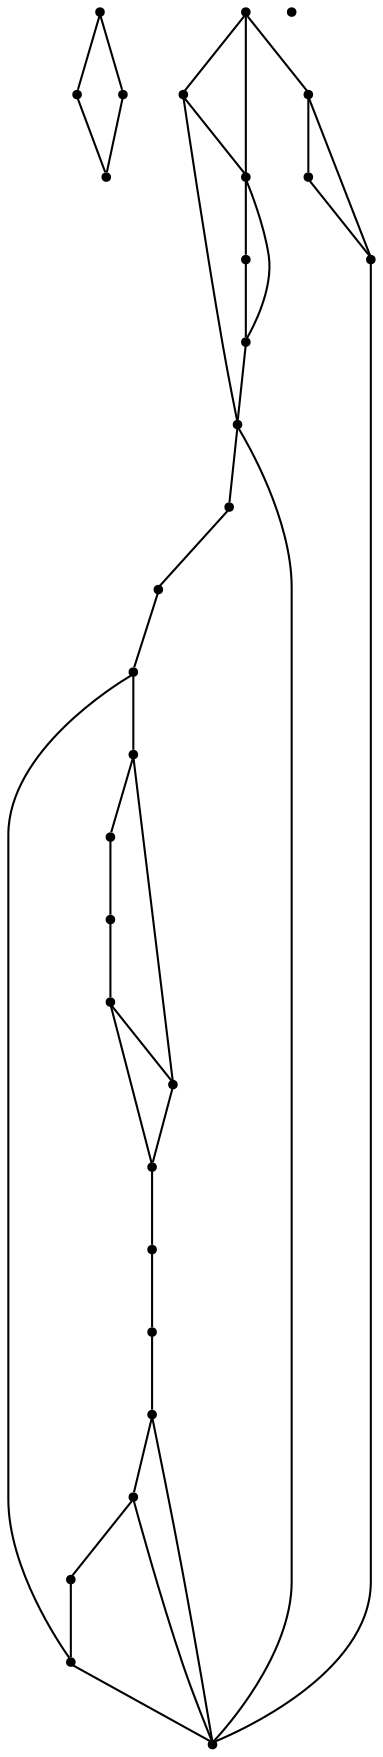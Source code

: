 graph {
  node [shape=point,comment="{\"directed\":false,\"doi\":\"10.1007/978-3-030-68766-3_38\",\"figure\":\"6 (1)\"}"]

  v0 [pos="1250.9659436097495,1116.2961733069178"]
  v1 [pos="1250.9659436097495,724.5719032339084"]
  v2 [pos="1189.2935721139195,982.6639533955757"]
  v3 [pos="1050.930961749292,791.2481203851435"]
  v4 [pos="1170.874042336203,993.8115022799471"]
  v5 [pos="1137.435341622957,942.9204076554023"]
  v6 [pos="1111.7437132204732,1044.7002123680527"]
  v7 [pos="1080.0428521687018,975.108470203282"]
  v8 [pos="1077.325814463097,1025.3161248905203"]
  v9 [pos="1072.38334110911,942.633118705202"]
  v10 [pos="1051.0507941224437,952.8095571762365"]
  v11 [pos="1053.0969422271269,1047.1245387720132"]
  v12 [pos="1042.5963006647924,982.9429759527865"]
  v13 [pos="934.2485998393029,791.2481203851435"]
  v14 [pos="1005.5966485604638,1066.9970587968508"]
  v15 [pos="1000.9261428689705,762.0774184536644"]
  v16 [pos="985.6195204912374,965.4114825256319"]
  v17 [pos="917.5792776703038,966.2738580773392"]
  v18 [pos="982.711765223852,941.1787422401783"]
  v19 [pos="925.9141931084741,1049.619701805129"]
  v20 [pos="878.0190789563247,998.8538748281924"]
  v21 [pos="917.5792776703038,924.6010633887213"]
  v22 [pos="885.9161245502274,908.5113560741912"]
  v23 [pos="861.4831016992381,891.7256184699553"]
  v24 [pos="817.5633446563086,1049.6194474545753"]
  v25 [pos="801.18182366581,924.1637076119447"]
  v26 [pos="784.2247003183102,974.6084170150629"]
  v27 [pos="700.8780894733143,916.2665044509977"]
  v28 [pos="634.2010551509883,724.5719032339082"]
  v29 [pos="634.2010551509883,1116.2961733069178"]

  v0 -- v1 [id="-1",pos="1250.9659436097495,1116.2961733069178 1250.9659436097495,724.5719032339084 1250.9659436097495,724.5719032339084 1250.9659436097495,724.5719032339084"]
  v29 -- v0 [id="-2",pos="634.2010551509883,1116.2961733069178 1250.9659436097495,1116.2961733069178 1250.9659436097495,1116.2961733069178 1250.9659436097495,1116.2961733069178"]
  v29 -- v28 [id="-3",pos="634.2010551509883,1116.2961733069178 634.2010551509883,724.5719032339082 634.2010551509883,724.5719032339082 634.2010551509883,724.5719032339082"]
  v28 -- v1 [id="-4",pos="634.2010551509883,724.5719032339082 1250.9659436097495,724.5719032339084 1250.9659436097495,724.5719032339084 1250.9659436097495,724.5719032339084"]
  v27 -- v26 [id="-5",pos="700.8780894733143,916.2665044509977 784.2247003183102,974.6084170150629 784.2247003183102,974.6084170150629 784.2247003183102,974.6084170150629"]
  v27 -- v24 [id="-6",pos="700.8780894733143,916.2665044509977 817.5633446563086,1049.6194474545753 817.5633446563086,1049.6194474545753 817.5633446563086,1049.6194474545753"]
  v27 -- v25 [id="-7",pos="700.8780894733143,916.2665044509977 801.18182366581,924.1637076119447 801.18182366581,924.1637076119447 801.18182366581,924.1637076119447"]
  v26 -- v21 [id="-9",pos="784.2247003183102,974.6084170150629 917.5792776703038,924.6010633887213 917.5792776703038,924.6010633887213 917.5792776703038,924.6010633887213"]
  v26 -- v24 [id="-10",pos="784.2247003183102,974.6084170150629 817.5633446563086,1049.6194474545753 817.5633446563086,1049.6194474545753 817.5633446563086,1049.6194474545753"]
  v25 -- v23 [id="-11",pos="801.18182366581,924.1637076119447 861.4831016992381,891.7256184699553 861.4831016992381,891.7256184699553 861.4831016992381,891.7256184699553"]
  v25 -- v22 [id="-12",pos="801.18182366581,924.1637076119447 885.9161245502274,908.5113560741912 885.9161245502274,908.5113560741912 885.9161245502274,908.5113560741912"]
  v24 -- v19 [id="-14",pos="817.5633446563086,1049.6194474545753 925.9141931084741,1049.619701805129 925.9141931084741,1049.619701805129 925.9141931084741,1049.619701805129"]
  v24 -- v20 [id="-15",pos="817.5633446563086,1049.6194474545753 878.0190789563247,998.8538748281924 878.0190789563247,998.8538748281924 878.0190789563247,998.8538748281924"]
  v23 -- v13 [id="-17",pos="861.4831016992381,891.7256184699553 934.2485998393029,791.2481203851435 934.2485998393029,791.2481203851435 934.2485998393029,791.2481203851435"]
  v20 -- v21 [id="-18",pos="878.0190789563247,998.8538748281924 917.5792776703038,924.6010633887213 917.5792776703038,924.6010633887213 917.5792776703038,924.6010633887213"]
  v22 -- v23 [id="-19",pos="885.9161245502274,908.5113560741912 861.4831016992381,891.7256184699553 861.4831016992381,891.7256184699553 861.4831016992381,891.7256184699553"]
  v17 -- v14 [id="-21",pos="917.5792776703038,966.2738580773392 1005.5966485604638,1066.9970587968508 1005.5966485604638,1066.9970587968508 1005.5966485604638,1066.9970587968508"]
  v21 -- v18 [id="-22",pos="917.5792776703038,924.6010633887213 982.711765223852,941.1787422401783 982.711765223852,941.1787422401783 982.711765223852,941.1787422401783"]
  v17 -- v12 [id="-23",pos="917.5792776703038,966.2738580773392 1042.5963006647924,982.9429759527865 1042.5963006647924,982.9429759527865 1042.5963006647924,982.9429759527865"]
  v21 -- v13 [id="-24",pos="917.5792776703038,924.6010633887213 934.2485998393029,791.2481203851435 934.2485998393029,791.2481203851435 934.2485998393029,791.2481203851435"]
  v19 -- v20 [id="-26",pos="925.9141931084741,1049.619701805129 878.0190789563247,998.8538748281924 878.0190789563247,998.8538748281924 878.0190789563247,998.8538748281924"]
  v13 -- v3 [id="-28",pos="934.2485998393029,791.2481203851435 1050.930961749292,791.2481203851435 1050.930961749292,791.2481203851435 1050.930961749292,791.2481203851435"]
  v13 -- v9 [id="-29",pos="934.2485998393029,791.2481203851435 1072.38334110911,942.633118705202 1072.38334110911,942.633118705202 1072.38334110911,942.633118705202"]
  v18 -- v16 [id="-31",pos="982.711765223852,941.1787422401783 985.6195204912374,965.4114825256319 985.6195204912374,965.4114825256319 985.6195204912374,965.4114825256319"]
  v16 -- v17 [id="-33",pos="985.6195204912374,965.4114825256319 917.5792776703038,966.2738580773392 917.5792776703038,966.2738580773392 917.5792776703038,966.2738580773392"]
  v14 -- v7 [id="-37",pos="1005.5966485604638,1066.9970587968508 1080.0428521687018,975.108470203282 1080.0428521687018,975.108470203282 1080.0428521687018,975.108470203282"]
  v14 -- v11 [id="-38",pos="1005.5966485604638,1066.9970587968508 1053.0969422271269,1047.1245387720132 1053.0969422271269,1047.1245387720132 1053.0969422271269,1047.1245387720132"]
  v12 -- v13 [id="-40",pos="1042.5963006647924,982.9429759527865 934.2485998393029,791.2481203851435 934.2485998393029,791.2481203851435 934.2485998393029,791.2481203851435"]
  v3 -- v9 [id="-42",pos="1050.930961749292,791.2481203851435 1072.38334110911,942.633118705202 1072.38334110911,942.633118705202 1072.38334110911,942.633118705202"]
  v10 -- v12 [id="-44",pos="1051.0507941224437,952.8095571762365 1042.5963006647924,982.9429759527865 1042.5963006647924,982.9429759527865 1042.5963006647924,982.9429759527865"]
  v11 -- v8 [id="-46",pos="1053.0969422271269,1047.1245387720132 1077.325814463097,1025.3161248905203 1077.325814463097,1025.3161248905203 1077.325814463097,1025.3161248905203"]
  v9 -- v10 [id="-48",pos="1072.38334110911,942.633118705202 1051.0507941224437,952.8095571762365 1051.0507941224437,952.8095571762365 1051.0507941224437,952.8095571762365"]
  v8 -- v6 [id="-50",pos="1077.325814463097,1025.3161248905203 1111.7437132204732,1044.7002123680527 1111.7437132204732,1044.7002123680527 1111.7437132204732,1044.7002123680527"]
  v7 -- v5 [id="-52",pos="1080.0428521687018,975.108470203282 1137.435341622957,942.9204076554023 1137.435341622957,942.9204076554023 1137.435341622957,942.9204076554023"]
  v6 -- v7 [id="-55",pos="1111.7437132204732,1044.7002123680527 1080.0428521687018,975.108470203282 1080.0428521687018,975.108470203282 1080.0428521687018,975.108470203282"]
  v6 -- v5 [id="-56",pos="1111.7437132204732,1044.7002123680527 1137.435341622957,942.9204076554023 1137.435341622957,942.9204076554023 1137.435341622957,942.9204076554023"]
  v5 -- v4 [id="-58",pos="1137.435341622957,942.9204076554023 1170.874042336203,993.8115022799471 1170.874042336203,993.8115022799471 1170.874042336203,993.8115022799471"]
  v4 -- v2 [id="-60",pos="1170.874042336203,993.8115022799471 1189.2935721139195,982.6639533955757 1189.2935721139195,982.6639533955757 1189.2935721139195,982.6639533955757"]
  v2 -- v3 [id="-61",pos="1189.2935721139195,982.6639533955757 1050.930961749292,791.2481203851435 1050.930961749292,791.2481203851435 1050.930961749292,791.2481203851435"]
}